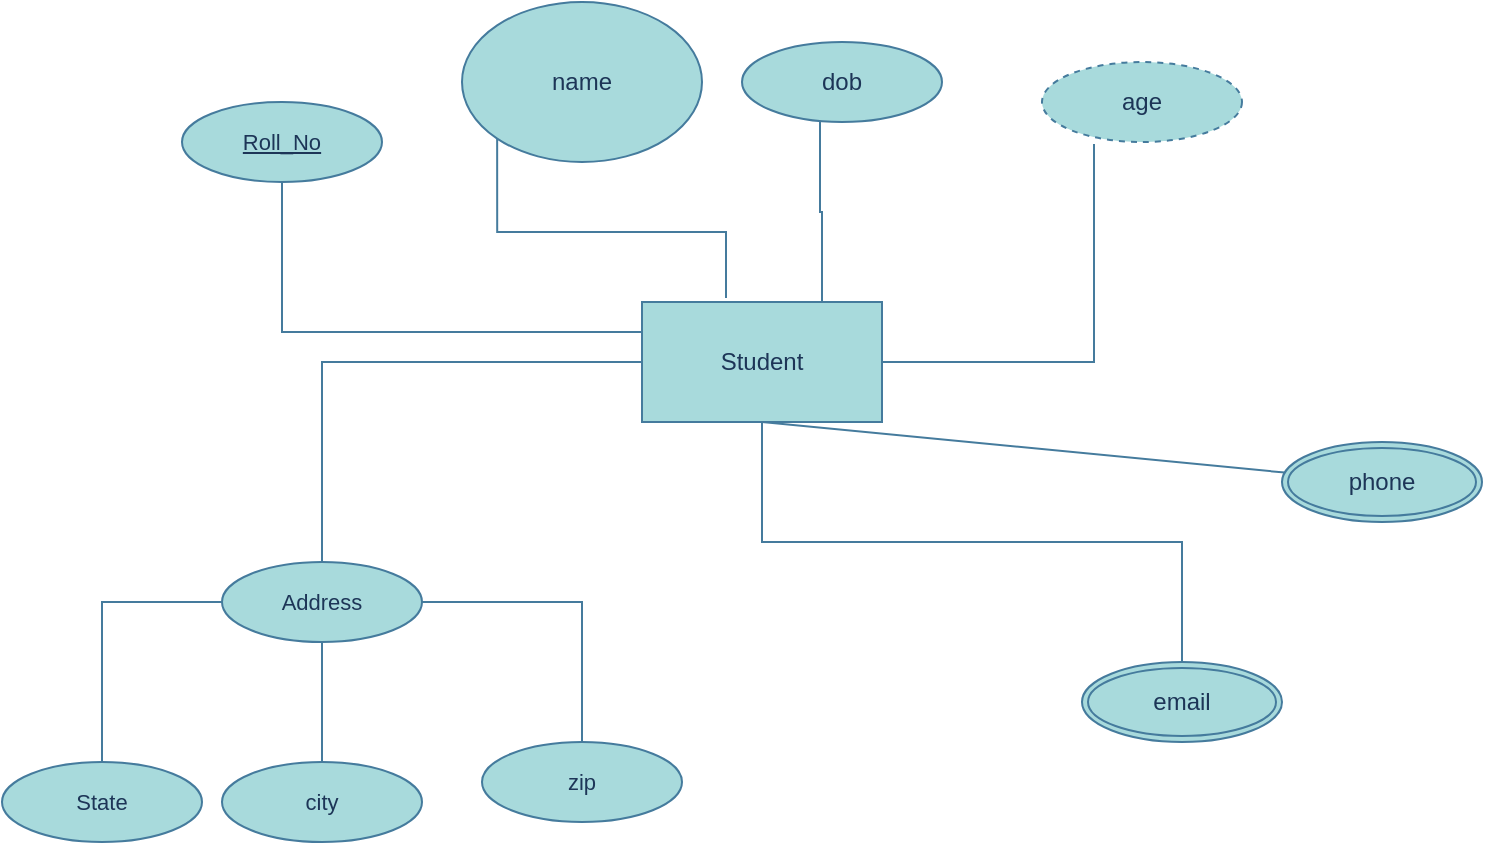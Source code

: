 <mxfile version="21.6.9" type="device">
  <diagram name="Page-1" id="54-34nfHoXynR9-PVAXf">
    <mxGraphModel dx="880" dy="456" grid="1" gridSize="10" guides="1" tooltips="1" connect="1" arrows="1" fold="1" page="1" pageScale="1" pageWidth="850" pageHeight="1100" background="#FFFFFF" math="0" shadow="0">
      <root>
        <mxCell id="0" />
        <mxCell id="1" parent="0" />
        <mxCell id="JQ4aVchC3i9jWuC-dA9v-17" style="edgeStyle=orthogonalEdgeStyle;rounded=0;orthogonalLoop=1;jettySize=auto;html=1;exitX=1;exitY=0.5;exitDx=0;exitDy=0;entryX=0.26;entryY=1.025;entryDx=0;entryDy=0;entryPerimeter=0;endArrow=none;endFill=0;labelBackgroundColor=none;strokeColor=#457B9D;fontColor=default;" edge="1" parent="1" source="JQ4aVchC3i9jWuC-dA9v-1" target="JQ4aVchC3i9jWuC-dA9v-5">
          <mxGeometry relative="1" as="geometry" />
        </mxCell>
        <mxCell id="JQ4aVchC3i9jWuC-dA9v-20" style="edgeStyle=orthogonalEdgeStyle;rounded=0;orthogonalLoop=1;jettySize=auto;html=1;exitX=0.75;exitY=0;exitDx=0;exitDy=0;entryX=0.39;entryY=0.95;entryDx=0;entryDy=0;entryPerimeter=0;strokeColor=#457B9D;fontColor=#1D3557;fillColor=#A8DADC;endArrow=none;endFill=0;" edge="1" parent="1" source="JQ4aVchC3i9jWuC-dA9v-1" target="JQ4aVchC3i9jWuC-dA9v-9">
          <mxGeometry relative="1" as="geometry" />
        </mxCell>
        <mxCell id="JQ4aVchC3i9jWuC-dA9v-26" style="edgeStyle=orthogonalEdgeStyle;shape=connector;rounded=0;orthogonalLoop=1;jettySize=auto;html=1;exitX=0;exitY=0.25;exitDx=0;exitDy=0;labelBackgroundColor=default;strokeColor=#457B9D;fontFamily=Helvetica;fontSize=11;fontColor=#1D3557;endArrow=none;endFill=0;fillColor=#A8DADC;" edge="1" parent="1" source="JQ4aVchC3i9jWuC-dA9v-1" target="JQ4aVchC3i9jWuC-dA9v-25">
          <mxGeometry relative="1" as="geometry" />
        </mxCell>
        <mxCell id="JQ4aVchC3i9jWuC-dA9v-36" style="edgeStyle=orthogonalEdgeStyle;shape=connector;rounded=0;orthogonalLoop=1;jettySize=auto;html=1;exitX=0.5;exitY=1;exitDx=0;exitDy=0;entryX=0.5;entryY=0;entryDx=0;entryDy=0;labelBackgroundColor=default;strokeColor=#457B9D;fontFamily=Helvetica;fontSize=11;fontColor=#1D3557;endArrow=none;endFill=0;fillColor=#A8DADC;" edge="1" parent="1" source="JQ4aVchC3i9jWuC-dA9v-1" target="JQ4aVchC3i9jWuC-dA9v-6">
          <mxGeometry relative="1" as="geometry" />
        </mxCell>
        <mxCell id="JQ4aVchC3i9jWuC-dA9v-1" value="Student" style="rounded=0;whiteSpace=wrap;html=1;labelBackgroundColor=none;fillColor=#A8DADC;strokeColor=#457B9D;fontColor=#1D3557;" vertex="1" parent="1">
          <mxGeometry x="360" y="180" width="120" height="60" as="geometry" />
        </mxCell>
        <mxCell id="JQ4aVchC3i9jWuC-dA9v-23" style="edgeStyle=orthogonalEdgeStyle;shape=connector;rounded=0;orthogonalLoop=1;jettySize=auto;html=1;exitX=0;exitY=1;exitDx=0;exitDy=0;entryX=0.35;entryY=-0.033;entryDx=0;entryDy=0;entryPerimeter=0;labelBackgroundColor=default;strokeColor=#457B9D;fontFamily=Helvetica;fontSize=11;fontColor=#1D3557;endArrow=none;endFill=0;fillColor=#A8DADC;" edge="1" parent="1" source="JQ4aVchC3i9jWuC-dA9v-3" target="JQ4aVchC3i9jWuC-dA9v-1">
          <mxGeometry relative="1" as="geometry" />
        </mxCell>
        <mxCell id="JQ4aVchC3i9jWuC-dA9v-3" value="name" style="ellipse;whiteSpace=wrap;html=1;labelBackgroundColor=none;fillColor=#A8DADC;strokeColor=#457B9D;fontColor=#1D3557;" vertex="1" parent="1">
          <mxGeometry x="270" y="30" width="120" height="80" as="geometry" />
        </mxCell>
        <mxCell id="JQ4aVchC3i9jWuC-dA9v-5" value="age" style="ellipse;whiteSpace=wrap;html=1;align=center;dashed=1;labelBackgroundColor=none;fillColor=#A8DADC;strokeColor=#457B9D;fontColor=#1D3557;" vertex="1" parent="1">
          <mxGeometry x="560" y="60" width="100" height="40" as="geometry" />
        </mxCell>
        <mxCell id="JQ4aVchC3i9jWuC-dA9v-6" value="email" style="ellipse;shape=doubleEllipse;margin=3;whiteSpace=wrap;html=1;align=center;labelBackgroundColor=none;fillColor=#A8DADC;strokeColor=#457B9D;fontColor=#1D3557;" vertex="1" parent="1">
          <mxGeometry x="580" y="360" width="100" height="40" as="geometry" />
        </mxCell>
        <mxCell id="JQ4aVchC3i9jWuC-dA9v-7" value="phone" style="ellipse;shape=doubleEllipse;margin=3;whiteSpace=wrap;html=1;align=center;labelBackgroundColor=none;fillColor=#A8DADC;strokeColor=#457B9D;fontColor=#1D3557;" vertex="1" parent="1">
          <mxGeometry x="680" y="250" width="100" height="40" as="geometry" />
        </mxCell>
        <mxCell id="JQ4aVchC3i9jWuC-dA9v-9" value="dob" style="ellipse;whiteSpace=wrap;html=1;align=center;labelBackgroundColor=none;fillColor=#A8DADC;strokeColor=#457B9D;fontColor=#1D3557;" vertex="1" parent="1">
          <mxGeometry x="410" y="50" width="100" height="40" as="geometry" />
        </mxCell>
        <mxCell id="JQ4aVchC3i9jWuC-dA9v-12" value="" style="endArrow=none;html=1;rounded=0;exitX=0.5;exitY=1;exitDx=0;exitDy=0;labelBackgroundColor=none;strokeColor=#457B9D;fontColor=default;" edge="1" parent="1" source="JQ4aVchC3i9jWuC-dA9v-1" target="JQ4aVchC3i9jWuC-dA9v-7">
          <mxGeometry relative="1" as="geometry">
            <mxPoint x="340" y="280" as="sourcePoint" />
            <mxPoint x="500" y="280" as="targetPoint" />
          </mxGeometry>
        </mxCell>
        <mxCell id="JQ4aVchC3i9jWuC-dA9v-25" value="Roll_No&lt;br&gt;" style="ellipse;whiteSpace=wrap;html=1;align=center;fontStyle=4;strokeColor=#457B9D;fontFamily=Helvetica;fontSize=11;fontColor=#1D3557;fillColor=#A8DADC;" vertex="1" parent="1">
          <mxGeometry x="130" y="80" width="100" height="40" as="geometry" />
        </mxCell>
        <mxCell id="JQ4aVchC3i9jWuC-dA9v-28" style="edgeStyle=orthogonalEdgeStyle;shape=connector;rounded=0;orthogonalLoop=1;jettySize=auto;html=1;exitX=0.5;exitY=0;exitDx=0;exitDy=0;entryX=0;entryY=0.5;entryDx=0;entryDy=0;labelBackgroundColor=default;strokeColor=#457B9D;fontFamily=Helvetica;fontSize=11;fontColor=#1D3557;endArrow=none;endFill=0;fillColor=#A8DADC;" edge="1" parent="1" source="JQ4aVchC3i9jWuC-dA9v-27" target="JQ4aVchC3i9jWuC-dA9v-1">
          <mxGeometry relative="1" as="geometry" />
        </mxCell>
        <mxCell id="JQ4aVchC3i9jWuC-dA9v-32" style="edgeStyle=orthogonalEdgeStyle;shape=connector;rounded=0;orthogonalLoop=1;jettySize=auto;html=1;exitX=0;exitY=0.5;exitDx=0;exitDy=0;entryX=0.5;entryY=0;entryDx=0;entryDy=0;labelBackgroundColor=default;strokeColor=#457B9D;fontFamily=Helvetica;fontSize=11;fontColor=#1D3557;endArrow=none;endFill=0;fillColor=#A8DADC;" edge="1" parent="1" source="JQ4aVchC3i9jWuC-dA9v-27" target="JQ4aVchC3i9jWuC-dA9v-29">
          <mxGeometry relative="1" as="geometry" />
        </mxCell>
        <mxCell id="JQ4aVchC3i9jWuC-dA9v-33" style="edgeStyle=orthogonalEdgeStyle;shape=connector;rounded=0;orthogonalLoop=1;jettySize=auto;html=1;exitX=0.5;exitY=1;exitDx=0;exitDy=0;labelBackgroundColor=default;strokeColor=#457B9D;fontFamily=Helvetica;fontSize=11;fontColor=#1D3557;endArrow=none;endFill=0;fillColor=#A8DADC;" edge="1" parent="1" source="JQ4aVchC3i9jWuC-dA9v-27" target="JQ4aVchC3i9jWuC-dA9v-30">
          <mxGeometry relative="1" as="geometry" />
        </mxCell>
        <mxCell id="JQ4aVchC3i9jWuC-dA9v-34" style="edgeStyle=orthogonalEdgeStyle;shape=connector;rounded=0;orthogonalLoop=1;jettySize=auto;html=1;exitX=1;exitY=0.5;exitDx=0;exitDy=0;labelBackgroundColor=default;strokeColor=#457B9D;fontFamily=Helvetica;fontSize=11;fontColor=#1D3557;endArrow=none;endFill=0;fillColor=#A8DADC;" edge="1" parent="1" source="JQ4aVchC3i9jWuC-dA9v-27" target="JQ4aVchC3i9jWuC-dA9v-31">
          <mxGeometry relative="1" as="geometry" />
        </mxCell>
        <mxCell id="JQ4aVchC3i9jWuC-dA9v-27" value="Address" style="ellipse;whiteSpace=wrap;html=1;align=center;strokeColor=#457B9D;fontFamily=Helvetica;fontSize=11;fontColor=#1D3557;fillColor=#A8DADC;" vertex="1" parent="1">
          <mxGeometry x="150" y="310" width="100" height="40" as="geometry" />
        </mxCell>
        <mxCell id="JQ4aVchC3i9jWuC-dA9v-29" value="State" style="ellipse;whiteSpace=wrap;html=1;align=center;strokeColor=#457B9D;fontFamily=Helvetica;fontSize=11;fontColor=#1D3557;fillColor=#A8DADC;" vertex="1" parent="1">
          <mxGeometry x="40" y="410" width="100" height="40" as="geometry" />
        </mxCell>
        <mxCell id="JQ4aVchC3i9jWuC-dA9v-30" value="city" style="ellipse;whiteSpace=wrap;html=1;align=center;strokeColor=#457B9D;fontFamily=Helvetica;fontSize=11;fontColor=#1D3557;fillColor=#A8DADC;" vertex="1" parent="1">
          <mxGeometry x="150" y="410" width="100" height="40" as="geometry" />
        </mxCell>
        <mxCell id="JQ4aVchC3i9jWuC-dA9v-31" value="zip" style="ellipse;whiteSpace=wrap;html=1;align=center;strokeColor=#457B9D;fontFamily=Helvetica;fontSize=11;fontColor=#1D3557;fillColor=#A8DADC;" vertex="1" parent="1">
          <mxGeometry x="280" y="400" width="100" height="40" as="geometry" />
        </mxCell>
      </root>
    </mxGraphModel>
  </diagram>
</mxfile>

